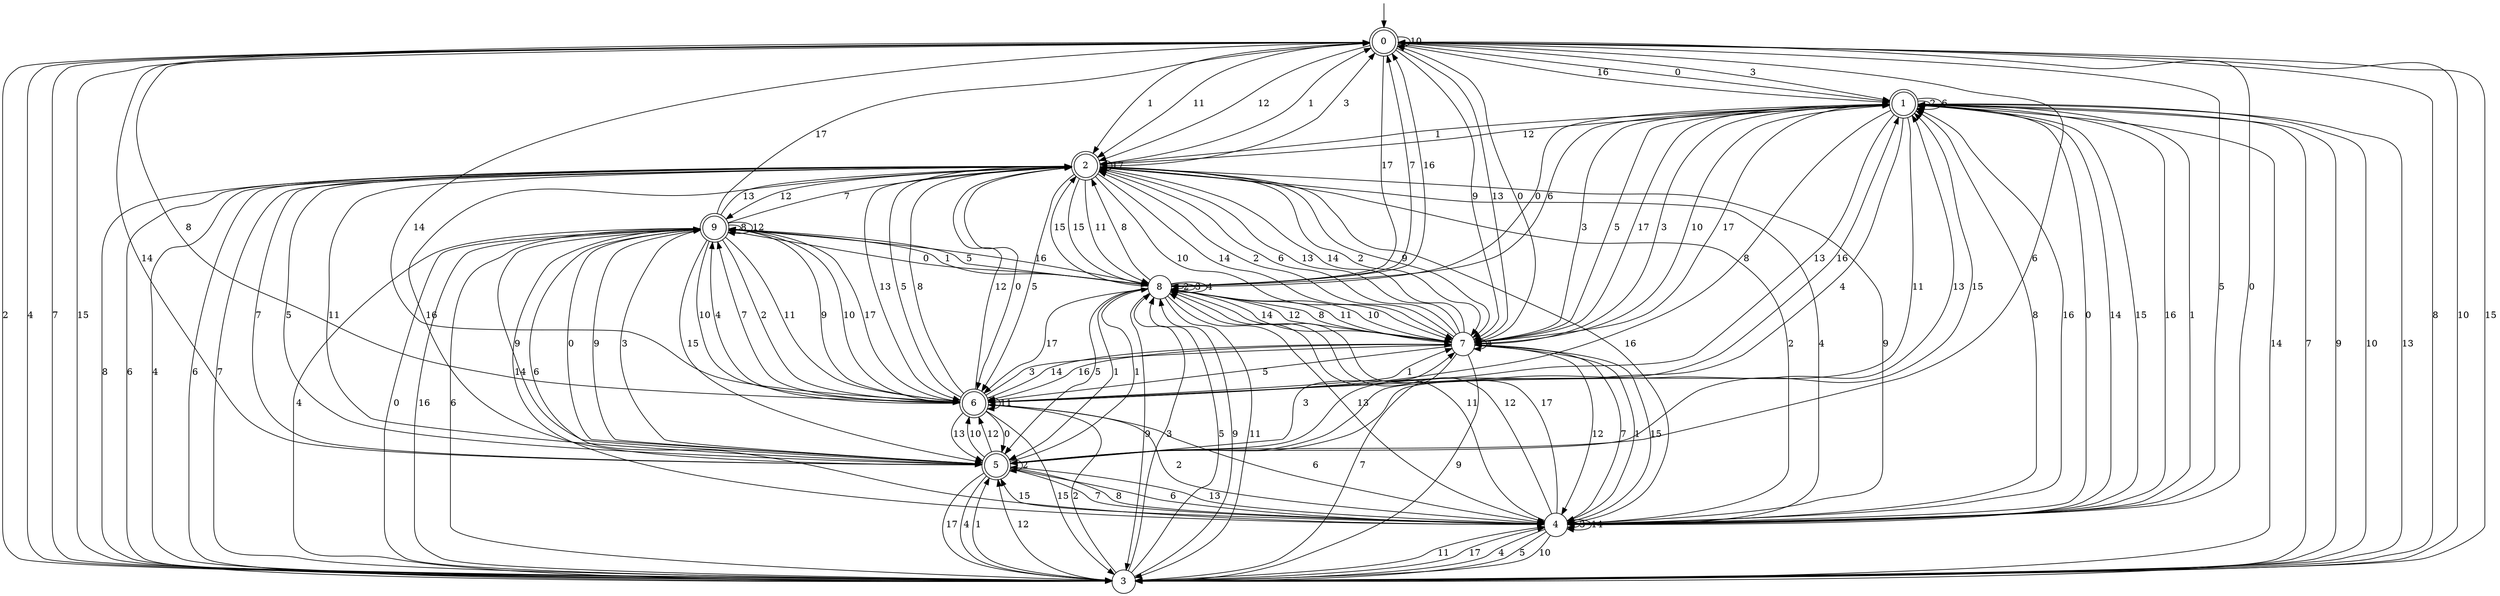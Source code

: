 digraph g {

	s0 [shape="doublecircle" label="0"];
	s1 [shape="doublecircle" label="1"];
	s2 [shape="doublecircle" label="2"];
	s3 [shape="circle" label="3"];
	s4 [shape="circle" label="4"];
	s5 [shape="doublecircle" label="5"];
	s6 [shape="doublecircle" label="6"];
	s7 [shape="circle" label="7"];
	s8 [shape="circle" label="8"];
	s9 [shape="doublecircle" label="9"];
	s0 -> s1 [label="0"];
	s0 -> s2 [label="1"];
	s0 -> s3 [label="2"];
	s0 -> s1 [label="3"];
	s0 -> s3 [label="4"];
	s0 -> s4 [label="5"];
	s0 -> s5 [label="6"];
	s0 -> s3 [label="7"];
	s0 -> s6 [label="8"];
	s0 -> s7 [label="9"];
	s0 -> s0 [label="10"];
	s0 -> s2 [label="11"];
	s0 -> s2 [label="12"];
	s0 -> s7 [label="13"];
	s0 -> s6 [label="14"];
	s0 -> s3 [label="15"];
	s0 -> s1 [label="16"];
	s0 -> s8 [label="17"];
	s1 -> s4 [label="0"];
	s1 -> s2 [label="1"];
	s1 -> s1 [label="2"];
	s1 -> s7 [label="3"];
	s1 -> s5 [label="4"];
	s1 -> s7 [label="5"];
	s1 -> s1 [label="6"];
	s1 -> s3 [label="7"];
	s1 -> s6 [label="8"];
	s1 -> s3 [label="9"];
	s1 -> s3 [label="10"];
	s1 -> s5 [label="11"];
	s1 -> s2 [label="12"];
	s1 -> s6 [label="13"];
	s1 -> s4 [label="14"];
	s1 -> s4 [label="15"];
	s1 -> s4 [label="16"];
	s1 -> s7 [label="17"];
	s2 -> s6 [label="0"];
	s2 -> s0 [label="1"];
	s2 -> s7 [label="2"];
	s2 -> s0 [label="3"];
	s2 -> s4 [label="4"];
	s2 -> s6 [label="5"];
	s2 -> s3 [label="6"];
	s2 -> s5 [label="7"];
	s2 -> s3 [label="8"];
	s2 -> s7 [label="9"];
	s2 -> s7 [label="10"];
	s2 -> s8 [label="11"];
	s2 -> s9 [label="12"];
	s2 -> s6 [label="13"];
	s2 -> s7 [label="14"];
	s2 -> s8 [label="15"];
	s2 -> s4 [label="16"];
	s2 -> s2 [label="17"];
	s3 -> s9 [label="0"];
	s3 -> s5 [label="1"];
	s3 -> s6 [label="2"];
	s3 -> s8 [label="3"];
	s3 -> s2 [label="4"];
	s3 -> s8 [label="5"];
	s3 -> s2 [label="6"];
	s3 -> s2 [label="7"];
	s3 -> s0 [label="8"];
	s3 -> s8 [label="9"];
	s3 -> s0 [label="10"];
	s3 -> s4 [label="11"];
	s3 -> s5 [label="12"];
	s3 -> s1 [label="13"];
	s3 -> s1 [label="14"];
	s3 -> s0 [label="15"];
	s3 -> s9 [label="16"];
	s3 -> s4 [label="17"];
	s4 -> s0 [label="0"];
	s4 -> s1 [label="1"];
	s4 -> s2 [label="2"];
	s4 -> s4 [label="3"];
	s4 -> s3 [label="4"];
	s4 -> s3 [label="5"];
	s4 -> s9 [label="6"];
	s4 -> s7 [label="7"];
	s4 -> s1 [label="8"];
	s4 -> s2 [label="9"];
	s4 -> s3 [label="10"];
	s4 -> s8 [label="11"];
	s4 -> s8 [label="12"];
	s4 -> s5 [label="13"];
	s4 -> s4 [label="14"];
	s4 -> s5 [label="15"];
	s4 -> s1 [label="16"];
	s4 -> s8 [label="17"];
	s5 -> s9 [label="0"];
	s5 -> s8 [label="1"];
	s5 -> s5 [label="2"];
	s5 -> s7 [label="3"];
	s5 -> s3 [label="4"];
	s5 -> s2 [label="5"];
	s5 -> s4 [label="6"];
	s5 -> s4 [label="7"];
	s5 -> s4 [label="8"];
	s5 -> s9 [label="9"];
	s5 -> s6 [label="10"];
	s5 -> s2 [label="11"];
	s5 -> s6 [label="12"];
	s5 -> s1 [label="13"];
	s5 -> s0 [label="14"];
	s5 -> s1 [label="15"];
	s5 -> s2 [label="16"];
	s5 -> s3 [label="17"];
	s6 -> s5 [label="0"];
	s6 -> s7 [label="1"];
	s6 -> s4 [label="2"];
	s6 -> s7 [label="3"];
	s6 -> s9 [label="4"];
	s6 -> s2 [label="5"];
	s6 -> s4 [label="6"];
	s6 -> s9 [label="7"];
	s6 -> s2 [label="8"];
	s6 -> s9 [label="9"];
	s6 -> s9 [label="10"];
	s6 -> s6 [label="11"];
	s6 -> s2 [label="12"];
	s6 -> s5 [label="13"];
	s6 -> s7 [label="14"];
	s6 -> s3 [label="15"];
	s6 -> s1 [label="16"];
	s6 -> s9 [label="17"];
	s7 -> s0 [label="0"];
	s7 -> s4 [label="1"];
	s7 -> s2 [label="2"];
	s7 -> s1 [label="3"];
	s7 -> s7 [label="4"];
	s7 -> s6 [label="5"];
	s7 -> s2 [label="6"];
	s7 -> s3 [label="7"];
	s7 -> s8 [label="8"];
	s7 -> s3 [label="9"];
	s7 -> s1 [label="10"];
	s7 -> s8 [label="11"];
	s7 -> s4 [label="12"];
	s7 -> s2 [label="13"];
	s7 -> s2 [label="14"];
	s7 -> s4 [label="15"];
	s7 -> s6 [label="16"];
	s7 -> s1 [label="17"];
	s8 -> s1 [label="0"];
	s8 -> s5 [label="1"];
	s8 -> s8 [label="2"];
	s8 -> s8 [label="3"];
	s8 -> s8 [label="4"];
	s8 -> s5 [label="5"];
	s8 -> s1 [label="6"];
	s8 -> s0 [label="7"];
	s8 -> s2 [label="8"];
	s8 -> s3 [label="9"];
	s8 -> s7 [label="10"];
	s8 -> s3 [label="11"];
	s8 -> s7 [label="12"];
	s8 -> s4 [label="13"];
	s8 -> s7 [label="14"];
	s8 -> s2 [label="15"];
	s8 -> s0 [label="16"];
	s8 -> s6 [label="17"];
	s9 -> s8 [label="0"];
	s9 -> s8 [label="1"];
	s9 -> s6 [label="2"];
	s9 -> s5 [label="3"];
	s9 -> s3 [label="4"];
	s9 -> s8 [label="5"];
	s9 -> s3 [label="6"];
	s9 -> s2 [label="7"];
	s9 -> s9 [label="8"];
	s9 -> s5 [label="9"];
	s9 -> s6 [label="10"];
	s9 -> s6 [label="11"];
	s9 -> s9 [label="12"];
	s9 -> s2 [label="13"];
	s9 -> s4 [label="14"];
	s9 -> s5 [label="15"];
	s9 -> s8 [label="16"];
	s9 -> s0 [label="17"];

__start0 [label="" shape="none" width="0" height="0"];
__start0 -> s0;

}
